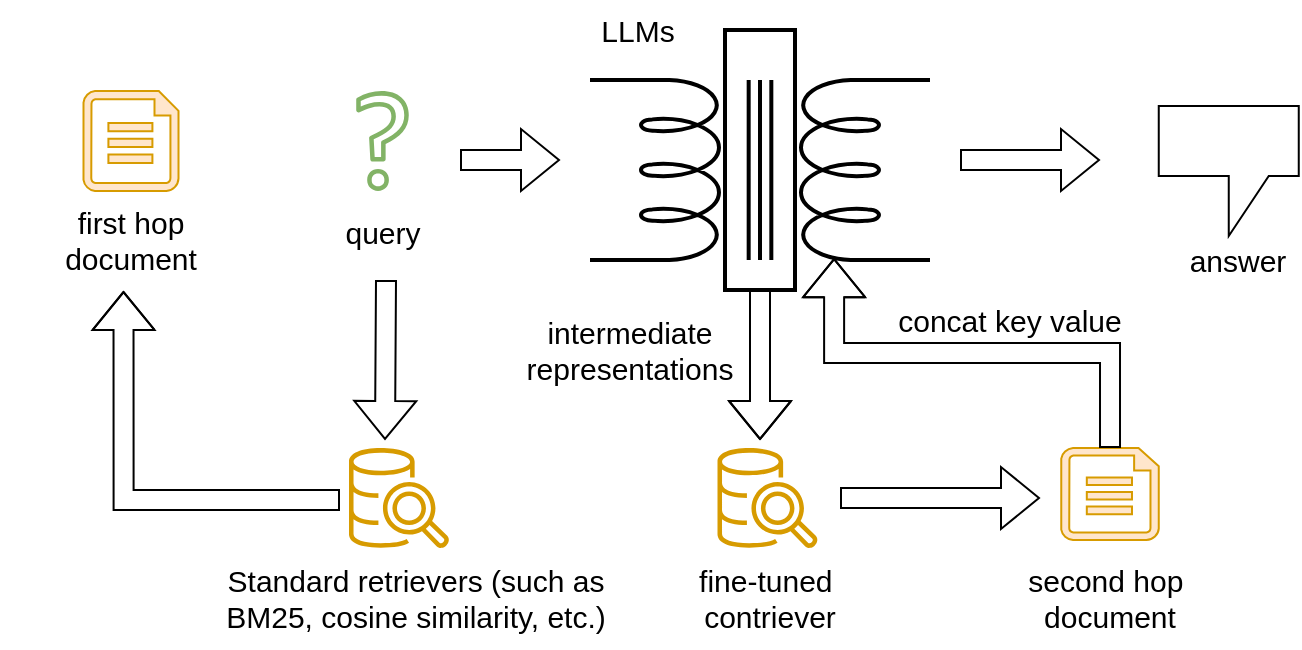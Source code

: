 <mxfile version="25.0.3">
  <diagram name="第 1 页" id="8JB1TgKFOo70qStH_vRq">
    <mxGraphModel dx="645" dy="1068" grid="1" gridSize="10" guides="1" tooltips="1" connect="1" arrows="1" fold="1" page="1" pageScale="1" pageWidth="1169" pageHeight="827" math="0" shadow="0">
      <root>
        <mxCell id="0" />
        <mxCell id="1" parent="0" />
        <mxCell id="xsvIwzY6GRpyjDurPTpW-38" style="edgeStyle=orthogonalEdgeStyle;rounded=0;orthogonalLoop=1;jettySize=auto;html=1;exitX=0.5;exitY=1;exitDx=0;exitDy=0;shape=flexArrow;" edge="1" parent="1" source="xsvIwzY6GRpyjDurPTpW-43">
          <mxGeometry relative="1" as="geometry">
            <mxPoint x="450" y="300" as="targetPoint" />
          </mxGeometry>
        </mxCell>
        <mxCell id="xsvIwzY6GRpyjDurPTpW-10" value="" style="pointerEvents=1;verticalLabelPosition=bottom;shadow=0;dashed=0;align=center;html=1;verticalAlign=top;shape=mxgraph.electrical.inductors.transformer_2;strokeWidth=2;direction=south;" vertex="1" parent="1">
          <mxGeometry x="365" y="120" width="170" height="90" as="geometry" />
        </mxCell>
        <mxCell id="xsvIwzY6GRpyjDurPTpW-36" style="edgeStyle=orthogonalEdgeStyle;rounded=0;orthogonalLoop=1;jettySize=auto;html=1;shape=flexArrow;" edge="1" parent="1">
          <mxGeometry relative="1" as="geometry">
            <mxPoint x="131.75" y="225.5" as="targetPoint" />
            <mxPoint x="240" y="330" as="sourcePoint" />
            <Array as="points">
              <mxPoint x="159" y="330" />
              <mxPoint x="132" y="330" />
            </Array>
          </mxGeometry>
        </mxCell>
        <mxCell id="xsvIwzY6GRpyjDurPTpW-15" value="Standard retrievers (such as BM25, cosine similarity, etc.)" style="text;html=1;align=center;verticalAlign=middle;whiteSpace=wrap;rounded=0;fontSize=15;" vertex="1" parent="1">
          <mxGeometry x="180" y="354" width="196" height="50" as="geometry" />
        </mxCell>
        <mxCell id="xsvIwzY6GRpyjDurPTpW-16" value="" style="verticalLabelPosition=bottom;html=1;verticalAlign=top;align=center;strokeColor=#d79b00;fillColor=#ffe6cc;shape=mxgraph.azure.file;pointerEvents=1;" vertex="1" parent="1">
          <mxGeometry x="600.63" y="304" width="48.75" height="46" as="geometry" />
        </mxCell>
        <mxCell id="xsvIwzY6GRpyjDurPTpW-17" value="second hop&amp;nbsp;&lt;div&gt;document&lt;/div&gt;" style="text;html=1;align=center;verticalAlign=middle;whiteSpace=wrap;rounded=0;strokeWidth=1;fontSize=15;" vertex="1" parent="1">
          <mxGeometry x="540" y="364" width="170" height="30" as="geometry" />
        </mxCell>
        <mxCell id="xsvIwzY6GRpyjDurPTpW-28" value="fine-tuned&amp;nbsp;&lt;div&gt;contriever&lt;/div&gt;" style="text;html=1;align=center;verticalAlign=middle;whiteSpace=wrap;rounded=0;fontSize=15;" vertex="1" parent="1">
          <mxGeometry x="370" y="364" width="170" height="30" as="geometry" />
        </mxCell>
        <mxCell id="xsvIwzY6GRpyjDurPTpW-33" value="" style="verticalLabelPosition=bottom;html=1;verticalAlign=top;align=center;strokeColor=#d79b00;fillColor=#ffe6cc;shape=mxgraph.azure.file;pointerEvents=1;" vertex="1" parent="1">
          <mxGeometry x="111.75" y="125.5" width="47.5" height="50" as="geometry" />
        </mxCell>
        <mxCell id="xsvIwzY6GRpyjDurPTpW-34" value="first hop&lt;div&gt;document&lt;/div&gt;" style="text;html=1;align=center;verticalAlign=middle;whiteSpace=wrap;rounded=0;strokeWidth=1;fontSize=15;" vertex="1" parent="1">
          <mxGeometry x="70" y="185" width="131" height="30" as="geometry" />
        </mxCell>
        <mxCell id="xsvIwzY6GRpyjDurPTpW-39" value="intermediate representations" style="text;html=1;align=center;verticalAlign=middle;whiteSpace=wrap;rounded=0;fontSize=15;" vertex="1" parent="1">
          <mxGeometry x="294.5" y="240" width="180" height="30" as="geometry" />
        </mxCell>
        <mxCell id="xsvIwzY6GRpyjDurPTpW-43" value="" style="rounded=0;whiteSpace=wrap;html=1;fillColor=none;strokeWidth=2;" vertex="1" parent="1">
          <mxGeometry x="432.5" y="95" width="35" height="130" as="geometry" />
        </mxCell>
        <mxCell id="xsvIwzY6GRpyjDurPTpW-44" value="" style="sketch=0;outlineConnect=0;fillColor=#D79B00;strokeColor=#d79b00;dashed=0;verticalLabelPosition=bottom;verticalAlign=top;align=center;html=1;fontSize=12;fontStyle=0;aspect=fixed;pointerEvents=1;shape=mxgraph.aws4.redshift_query_editor_v20_light;" vertex="1" parent="1">
          <mxGeometry x="244.5" y="304" width="50" height="50" as="geometry" />
        </mxCell>
        <mxCell id="xsvIwzY6GRpyjDurPTpW-45" value="" style="sketch=0;outlineConnect=0;fillColor=#82B366;strokeColor=#82b366;dashed=0;verticalLabelPosition=bottom;verticalAlign=top;align=center;html=1;fontSize=12;fontStyle=0;aspect=fixed;pointerEvents=1;shape=mxgraph.aws4.question;" vertex="1" parent="1">
          <mxGeometry x="248.11" y="125.5" width="26.28" height="50" as="geometry" />
        </mxCell>
        <mxCell id="xsvIwzY6GRpyjDurPTpW-46" value="query" style="text;html=1;align=center;verticalAlign=middle;whiteSpace=wrap;rounded=0;strokeWidth=1;fontSize=15;" vertex="1" parent="1">
          <mxGeometry x="220" y="180.5" width="82.5" height="30" as="geometry" />
        </mxCell>
        <mxCell id="xsvIwzY6GRpyjDurPTpW-48" value="LLMs" style="text;html=1;align=center;verticalAlign=middle;whiteSpace=wrap;rounded=0;fontSize=15;" vertex="1" parent="1">
          <mxGeometry x="358.75" y="80" width="60" height="30" as="geometry" />
        </mxCell>
        <mxCell id="xsvIwzY6GRpyjDurPTpW-49" value="" style="shape=image;html=1;verticalAlign=top;verticalLabelPosition=bottom;labelBackgroundColor=#ffffff;imageAspect=0;aspect=fixed;image=https://cdn4.iconfinder.com/data/icons/ionicons/512/icon-plus-round-128.png" vertex="1" parent="1">
          <mxGeometry x="180" y="125.5" width="50" height="50" as="geometry" />
        </mxCell>
        <mxCell id="xsvIwzY6GRpyjDurPTpW-51" value="" style="sketch=0;outlineConnect=0;fillColor=#D79B00;strokeColor=#d79b00;dashed=0;verticalLabelPosition=bottom;verticalAlign=top;align=center;html=1;fontSize=12;fontStyle=0;aspect=fixed;pointerEvents=1;shape=mxgraph.aws4.redshift_query_editor_v20_light;" vertex="1" parent="1">
          <mxGeometry x="428.75" y="304" width="50" height="50" as="geometry" />
        </mxCell>
        <mxCell id="xsvIwzY6GRpyjDurPTpW-53" value="" style="shape=flexArrow;endArrow=classic;html=1;rounded=0;" edge="1" parent="1">
          <mxGeometry width="50" height="50" relative="1" as="geometry">
            <mxPoint x="490" y="329" as="sourcePoint" />
            <mxPoint x="590" y="329" as="targetPoint" />
          </mxGeometry>
        </mxCell>
        <mxCell id="xsvIwzY6GRpyjDurPTpW-54" value="" style="shape=flexArrow;endArrow=classic;html=1;rounded=0;" edge="1" parent="1">
          <mxGeometry width="50" height="50" relative="1" as="geometry">
            <mxPoint x="300" y="160" as="sourcePoint" />
            <mxPoint x="350" y="160" as="targetPoint" />
          </mxGeometry>
        </mxCell>
        <mxCell id="xsvIwzY6GRpyjDurPTpW-55" value="" style="shape=flexArrow;endArrow=classic;html=1;rounded=0;" edge="1" parent="1">
          <mxGeometry width="50" height="50" relative="1" as="geometry">
            <mxPoint x="263" y="220" as="sourcePoint" />
            <mxPoint x="262.5" y="300" as="targetPoint" />
          </mxGeometry>
        </mxCell>
        <mxCell id="xsvIwzY6GRpyjDurPTpW-56" style="edgeStyle=elbowEdgeStyle;rounded=0;orthogonalLoop=1;jettySize=auto;html=1;entryX=0.99;entryY=0.282;entryDx=0;entryDy=0;entryPerimeter=0;elbow=vertical;shape=flexArrow;" edge="1" parent="1" source="xsvIwzY6GRpyjDurPTpW-16" target="xsvIwzY6GRpyjDurPTpW-10">
          <mxGeometry relative="1" as="geometry" />
        </mxCell>
        <mxCell id="xsvIwzY6GRpyjDurPTpW-57" value="concat key value" style="text;html=1;align=center;verticalAlign=middle;whiteSpace=wrap;rounded=0;fontSize=15;" vertex="1" parent="1">
          <mxGeometry x="510" y="225" width="130" height="30" as="geometry" />
        </mxCell>
        <mxCell id="xsvIwzY6GRpyjDurPTpW-58" value="" style="shape=flexArrow;endArrow=classic;html=1;rounded=0;" edge="1" parent="1">
          <mxGeometry width="50" height="50" relative="1" as="geometry">
            <mxPoint x="550" y="160" as="sourcePoint" />
            <mxPoint x="620" y="160" as="targetPoint" />
          </mxGeometry>
        </mxCell>
        <mxCell id="xsvIwzY6GRpyjDurPTpW-62" value="answer" style="text;html=1;align=center;verticalAlign=middle;whiteSpace=wrap;rounded=0;fontSize=15;" vertex="1" parent="1">
          <mxGeometry x="659.38" y="195" width="60" height="30" as="geometry" />
        </mxCell>
        <mxCell id="xsvIwzY6GRpyjDurPTpW-63" value="" style="shape=callout;whiteSpace=wrap;html=1;perimeter=calloutPerimeter;" vertex="1" parent="1">
          <mxGeometry x="649.38" y="133" width="70" height="65" as="geometry" />
        </mxCell>
      </root>
    </mxGraphModel>
  </diagram>
</mxfile>
